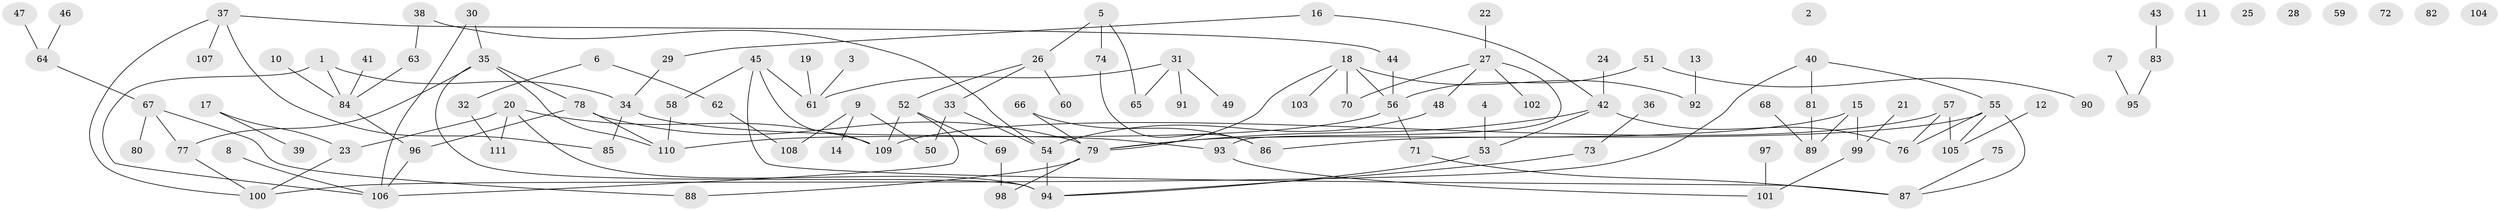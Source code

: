 // Generated by graph-tools (version 1.1) at 2025/49/03/09/25 03:49:11]
// undirected, 111 vertices, 129 edges
graph export_dot {
graph [start="1"]
  node [color=gray90,style=filled];
  1;
  2;
  3;
  4;
  5;
  6;
  7;
  8;
  9;
  10;
  11;
  12;
  13;
  14;
  15;
  16;
  17;
  18;
  19;
  20;
  21;
  22;
  23;
  24;
  25;
  26;
  27;
  28;
  29;
  30;
  31;
  32;
  33;
  34;
  35;
  36;
  37;
  38;
  39;
  40;
  41;
  42;
  43;
  44;
  45;
  46;
  47;
  48;
  49;
  50;
  51;
  52;
  53;
  54;
  55;
  56;
  57;
  58;
  59;
  60;
  61;
  62;
  63;
  64;
  65;
  66;
  67;
  68;
  69;
  70;
  71;
  72;
  73;
  74;
  75;
  76;
  77;
  78;
  79;
  80;
  81;
  82;
  83;
  84;
  85;
  86;
  87;
  88;
  89;
  90;
  91;
  92;
  93;
  94;
  95;
  96;
  97;
  98;
  99;
  100;
  101;
  102;
  103;
  104;
  105;
  106;
  107;
  108;
  109;
  110;
  111;
  1 -- 34;
  1 -- 84;
  1 -- 106;
  3 -- 61;
  4 -- 53;
  5 -- 26;
  5 -- 65;
  5 -- 74;
  6 -- 32;
  6 -- 62;
  7 -- 95;
  8 -- 106;
  9 -- 14;
  9 -- 50;
  9 -- 108;
  10 -- 84;
  12 -- 105;
  13 -- 92;
  15 -- 79;
  15 -- 89;
  15 -- 99;
  16 -- 29;
  16 -- 42;
  17 -- 23;
  17 -- 39;
  18 -- 56;
  18 -- 70;
  18 -- 79;
  18 -- 92;
  18 -- 103;
  19 -- 61;
  20 -- 23;
  20 -- 94;
  20 -- 109;
  20 -- 111;
  21 -- 99;
  22 -- 27;
  23 -- 100;
  24 -- 42;
  26 -- 33;
  26 -- 52;
  26 -- 60;
  27 -- 48;
  27 -- 70;
  27 -- 93;
  27 -- 102;
  29 -- 34;
  30 -- 35;
  30 -- 106;
  31 -- 49;
  31 -- 61;
  31 -- 65;
  31 -- 91;
  32 -- 111;
  33 -- 50;
  33 -- 54;
  34 -- 85;
  34 -- 93;
  35 -- 77;
  35 -- 78;
  35 -- 94;
  35 -- 110;
  36 -- 73;
  37 -- 44;
  37 -- 85;
  37 -- 100;
  37 -- 107;
  38 -- 54;
  38 -- 63;
  40 -- 55;
  40 -- 81;
  40 -- 100;
  41 -- 84;
  42 -- 53;
  42 -- 76;
  42 -- 79;
  43 -- 83;
  44 -- 56;
  45 -- 58;
  45 -- 61;
  45 -- 87;
  45 -- 109;
  46 -- 64;
  47 -- 64;
  48 -- 54;
  51 -- 56;
  51 -- 90;
  52 -- 69;
  52 -- 106;
  52 -- 109;
  53 -- 94;
  54 -- 94;
  55 -- 76;
  55 -- 86;
  55 -- 87;
  55 -- 105;
  56 -- 71;
  56 -- 110;
  57 -- 76;
  57 -- 105;
  57 -- 109;
  58 -- 110;
  62 -- 108;
  63 -- 84;
  64 -- 67;
  66 -- 79;
  66 -- 86;
  67 -- 77;
  67 -- 80;
  67 -- 88;
  68 -- 89;
  69 -- 98;
  71 -- 87;
  73 -- 94;
  74 -- 86;
  75 -- 87;
  77 -- 100;
  78 -- 79;
  78 -- 96;
  78 -- 110;
  79 -- 88;
  79 -- 98;
  81 -- 89;
  83 -- 95;
  84 -- 96;
  93 -- 101;
  96 -- 106;
  97 -- 101;
  99 -- 101;
}

